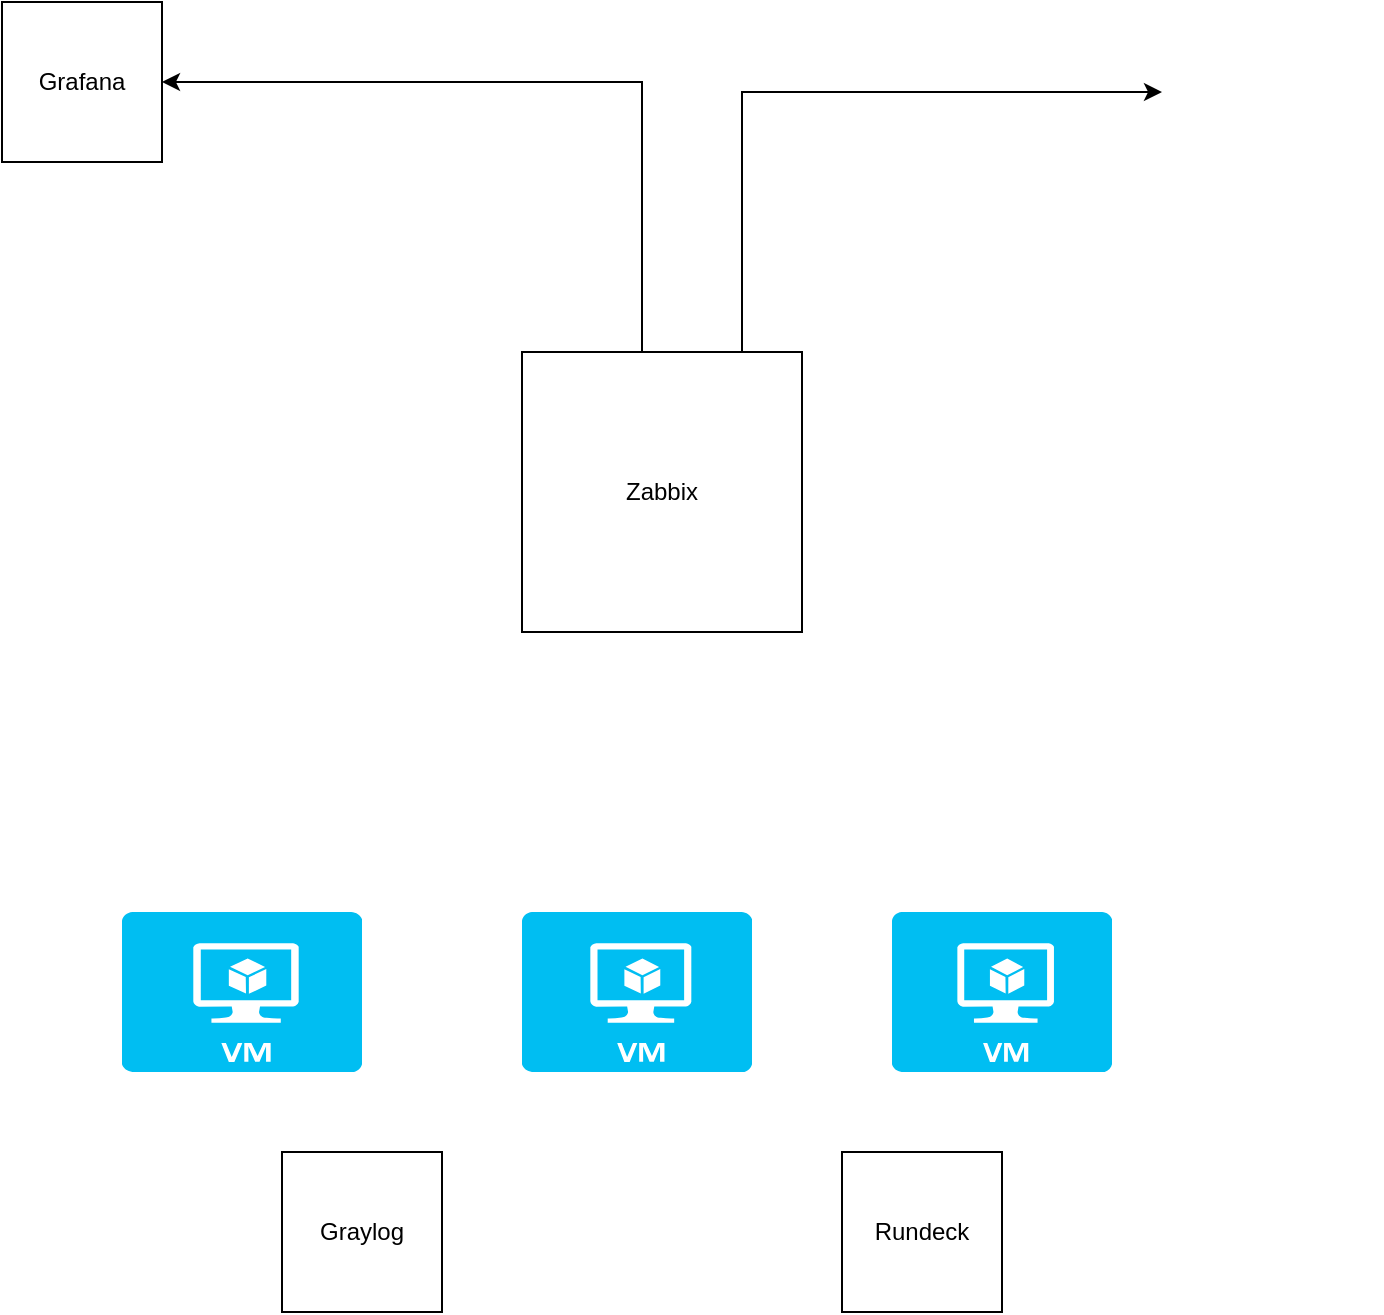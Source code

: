<mxfile version="15.8.6" type="github">
  <diagram id="z5rGznuba-PtW8SU3dXK" name="Page-1">
    <mxGraphModel dx="1422" dy="790" grid="1" gridSize="10" guides="1" tooltips="1" connect="1" arrows="1" fold="1" page="1" pageScale="1" pageWidth="3300" pageHeight="4681" math="0" shadow="0">
      <root>
        <mxCell id="0" />
        <mxCell id="1" parent="0" />
        <mxCell id="kYGF-sDnhBKtGnx4Ma22-5" style="edgeStyle=orthogonalEdgeStyle;rounded=0;orthogonalLoop=1;jettySize=auto;html=1;entryX=1;entryY=0.5;entryDx=0;entryDy=0;" edge="1" parent="1" source="jL6jd2JfHJ7tAKCCUWy6-1" target="jL6jd2JfHJ7tAKCCUWy6-2">
          <mxGeometry relative="1" as="geometry">
            <Array as="points">
              <mxPoint x="1250" y="105" />
            </Array>
          </mxGeometry>
        </mxCell>
        <mxCell id="kYGF-sDnhBKtGnx4Ma22-6" style="edgeStyle=orthogonalEdgeStyle;rounded=0;orthogonalLoop=1;jettySize=auto;html=1;" edge="1" parent="1" source="jL6jd2JfHJ7tAKCCUWy6-1" target="jL6jd2JfHJ7tAKCCUWy6-18">
          <mxGeometry relative="1" as="geometry">
            <Array as="points">
              <mxPoint x="1300" y="110" />
            </Array>
          </mxGeometry>
        </mxCell>
        <mxCell id="jL6jd2JfHJ7tAKCCUWy6-1" value="Zabbix" style="whiteSpace=wrap;html=1;aspect=fixed;" parent="1" vertex="1">
          <mxGeometry x="1190" y="240" width="140" height="140" as="geometry" />
        </mxCell>
        <mxCell id="jL6jd2JfHJ7tAKCCUWy6-2" value="Grafana" style="whiteSpace=wrap;html=1;aspect=fixed;" parent="1" vertex="1">
          <mxGeometry x="930" y="65" width="80" height="80" as="geometry" />
        </mxCell>
        <mxCell id="jL6jd2JfHJ7tAKCCUWy6-6" value="" style="verticalLabelPosition=bottom;html=1;verticalAlign=top;align=center;strokeColor=none;fillColor=#00BEF2;shape=mxgraph.azure.virtual_machine;" parent="1" vertex="1">
          <mxGeometry x="990" y="520" width="120" height="80" as="geometry" />
        </mxCell>
        <mxCell id="jL6jd2JfHJ7tAKCCUWy6-7" value="" style="verticalLabelPosition=bottom;html=1;verticalAlign=top;align=center;strokeColor=none;fillColor=#00BEF2;shape=mxgraph.azure.virtual_machine;" parent="1" vertex="1">
          <mxGeometry x="1190" y="520" width="115" height="80" as="geometry" />
        </mxCell>
        <mxCell id="jL6jd2JfHJ7tAKCCUWy6-8" value="" style="verticalLabelPosition=bottom;html=1;verticalAlign=top;align=center;strokeColor=none;fillColor=#00BEF2;shape=mxgraph.azure.virtual_machine;" parent="1" vertex="1">
          <mxGeometry x="1375" y="520" width="110" height="80" as="geometry" />
        </mxCell>
        <mxCell id="jL6jd2JfHJ7tAKCCUWy6-9" value="" style="shape=image;html=1;verticalAlign=top;verticalLabelPosition=bottom;labelBackgroundColor=#ffffff;imageAspect=0;aspect=fixed;image=https://cdn0.iconfinder.com/data/icons/font-awesome-brands-vol-1/512/jenkins-128.png" parent="1" vertex="1">
          <mxGeometry x="1410" y="340" width="80" height="80" as="geometry" />
        </mxCell>
        <mxCell id="jL6jd2JfHJ7tAKCCUWy6-17" value="" style="shape=image;html=1;verticalAlign=top;verticalLabelPosition=bottom;labelBackgroundColor=#ffffff;imageAspect=0;aspect=fixed;image=https://cdn4.iconfinder.com/data/icons/socialcones/508/Gitlab-128.png" parent="1" vertex="1">
          <mxGeometry x="1000" y="320" width="128" height="128" as="geometry" />
        </mxCell>
        <mxCell id="jL6jd2JfHJ7tAKCCUWy6-18" value="" style="shape=image;html=1;verticalAlign=top;verticalLabelPosition=bottom;labelBackgroundColor=#ffffff;imageAspect=0;aspect=fixed;image=https://cdn2.iconfinder.com/data/icons/social-media-2285/512/1_Slack_colored_svg-128.png" parent="1" vertex="1">
          <mxGeometry x="1510" y="65" width="110" height="110" as="geometry" />
        </mxCell>
        <mxCell id="kYGF-sDnhBKtGnx4Ma22-1" value="Rundeck" style="whiteSpace=wrap;html=1;aspect=fixed;" vertex="1" parent="1">
          <mxGeometry x="1350" y="640" width="80" height="80" as="geometry" />
        </mxCell>
        <mxCell id="kYGF-sDnhBKtGnx4Ma22-2" value="Graylog" style="whiteSpace=wrap;html=1;aspect=fixed;" vertex="1" parent="1">
          <mxGeometry x="1070" y="640" width="80" height="80" as="geometry" />
        </mxCell>
      </root>
    </mxGraphModel>
  </diagram>
</mxfile>
